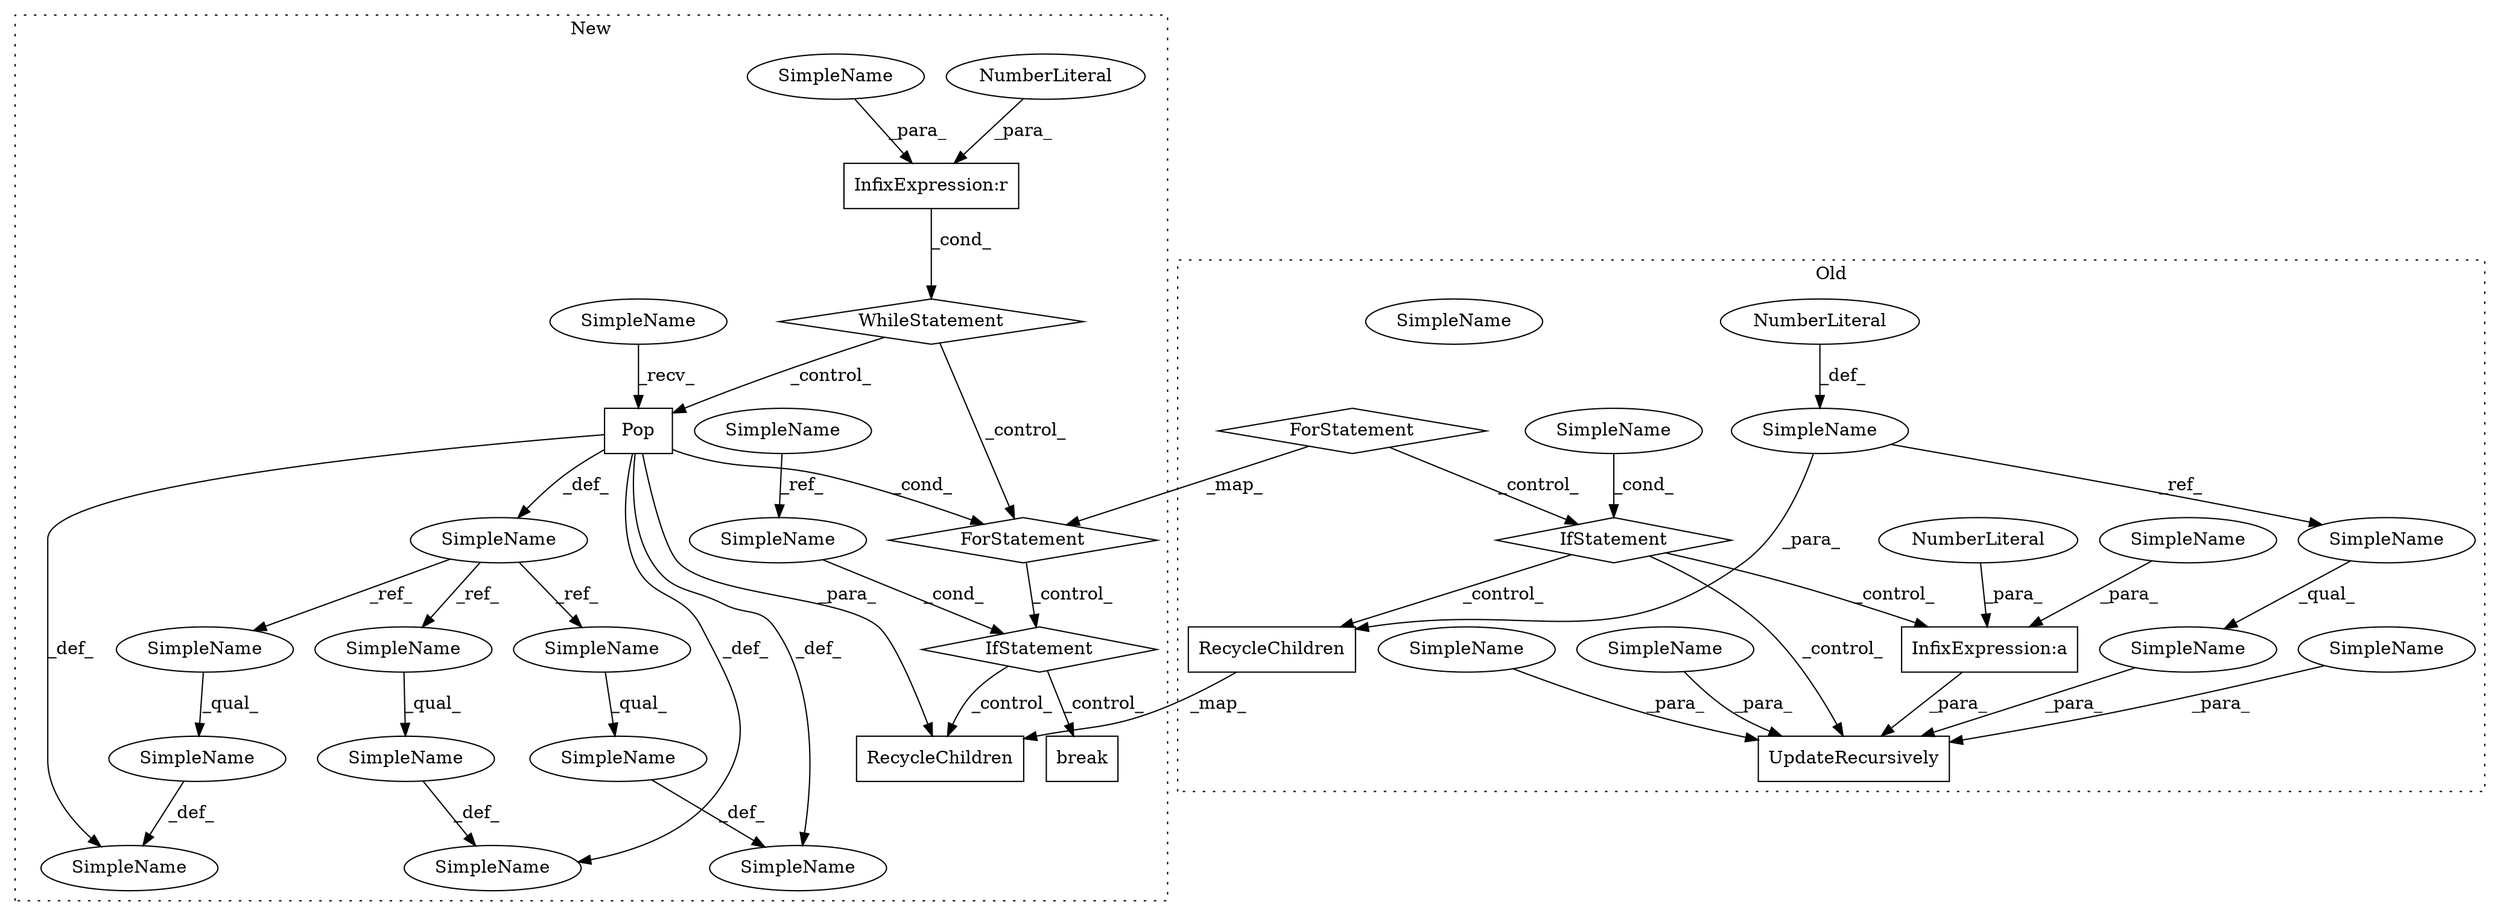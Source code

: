 digraph G {
subgraph cluster0 {
1 [label="RecycleChildren" a="32" s="4011,4032" l="16,1" shape="box"];
4 [label="ForStatement" a="24" s="3166,3201" l="5,14" shape="diamond"];
9 [label="InfixExpression:a" a="27" s="3955" l="3" shape="box"];
10 [label="UpdateRecursively" a="32" s="3875,3959" l="18,1" shape="box"];
11 [label="NumberLiteral" a="34" s="3958" l="1" shape="ellipse"];
21 [label="IfStatement" a="25" s="3837,3849" l="4,26" shape="diamond"];
24 [label="SimpleName" a="42" s="3893" l="14" shape="ellipse"];
25 [label="SimpleName" a="42" s="3237" l="5" shape="ellipse"];
26 [label="NumberLiteral" a="34" s="3179" l="1" shape="ellipse"];
30 [label="SimpleName" a="42" s="3913" l="5" shape="ellipse"];
31 [label="SimpleName" a="42" s="3950" l="5" shape="ellipse"];
33 [label="SimpleName" a="42" s="3893" l="5" shape="ellipse"];
34 [label="SimpleName" a="42" s="3841" l="8" shape="ellipse"];
36 [label="SimpleName" a="42" s="3936" l="12" shape="ellipse"];
37 [label="SimpleName" a="42" s="3924" l="6" shape="ellipse"];
38 [label="SimpleName" a="42" s="3913" l="5" shape="ellipse"];
label = "Old";
style="dotted";
}
subgraph cluster1 {
2 [label="RecycleChildren" a="32" s="4876,4897" l="16,1" shape="box"];
3 [label="ForStatement" a="24" s="3539,3565" l="7,18" shape="diamond"];
5 [label="Pop" a="32" s="3394" l="5" shape="box"];
6 [label="WhileStatement" a="61" s="3302,3332" l="7,14" shape="diamond"];
7 [label="InfixExpression:r" a="27" s="3328" l="3" shape="box"];
8 [label="NumberLiteral" a="34" s="3331" l="1" shape="ellipse"];
12 [label="break" a="10" s="4818" l="6" shape="box"];
13 [label="SimpleName" a="42" s="3464" l="15" shape="ellipse"];
14 [label="SimpleName" a="42" s="3456" l="5" shape="ellipse"];
15 [label="SimpleName" a="42" s="3696" l="8" shape="ellipse"];
16 [label="SimpleName" a="42" s="3424" l="14" shape="ellipse"];
17 [label="SimpleName" a="42" s="3417" l="4" shape="ellipse"];
18 [label="SimpleName" a="42" s="3506" l="15" shape="ellipse"];
19 [label="SimpleName" a="42" s="3502" l="1" shape="ellipse"];
20 [label="IfStatement" a="25" s="4257,4269" l="4,26" shape="diamond"];
22 [label="SimpleName" a="42" s="3380" l="13" shape="ellipse"];
23 [label="SimpleName" a="42" s="3368" l="9" shape="ellipse"];
27 [label="SimpleName" a="42" s="3506" l="9" shape="ellipse"];
28 [label="SimpleName" a="42" s="3424" l="9" shape="ellipse"];
29 [label="SimpleName" a="42" s="3464" l="9" shape="ellipse"];
32 [label="SimpleName" a="42" s="4261" l="8" shape="ellipse"];
35 [label="SimpleName" a="42" s="3309" l="19" shape="ellipse"];
label = "New";
style="dotted";
}
1 -> 2 [label="_map_"];
3 -> 20 [label="_control_"];
4 -> 3 [label="_map_"];
4 -> 21 [label="_control_"];
5 -> 3 [label="_cond_"];
5 -> 2 [label="_para_"];
5 -> 14 [label="_def_"];
5 -> 17 [label="_def_"];
5 -> 23 [label="_def_"];
5 -> 19 [label="_def_"];
6 -> 3 [label="_control_"];
6 -> 5 [label="_control_"];
7 -> 6 [label="_cond_"];
8 -> 7 [label="_para_"];
9 -> 10 [label="_para_"];
11 -> 9 [label="_para_"];
13 -> 14 [label="_def_"];
15 -> 32 [label="_ref_"];
16 -> 17 [label="_def_"];
18 -> 19 [label="_def_"];
20 -> 12 [label="_control_"];
20 -> 2 [label="_control_"];
21 -> 1 [label="_control_"];
21 -> 10 [label="_control_"];
21 -> 9 [label="_control_"];
22 -> 5 [label="_recv_"];
23 -> 28 [label="_ref_"];
23 -> 27 [label="_ref_"];
23 -> 29 [label="_ref_"];
24 -> 10 [label="_para_"];
25 -> 33 [label="_ref_"];
25 -> 1 [label="_para_"];
26 -> 25 [label="_def_"];
27 -> 18 [label="_qual_"];
28 -> 16 [label="_qual_"];
29 -> 13 [label="_qual_"];
31 -> 9 [label="_para_"];
32 -> 20 [label="_cond_"];
33 -> 24 [label="_qual_"];
34 -> 21 [label="_cond_"];
35 -> 7 [label="_para_"];
36 -> 10 [label="_para_"];
37 -> 10 [label="_para_"];
38 -> 10 [label="_para_"];
}